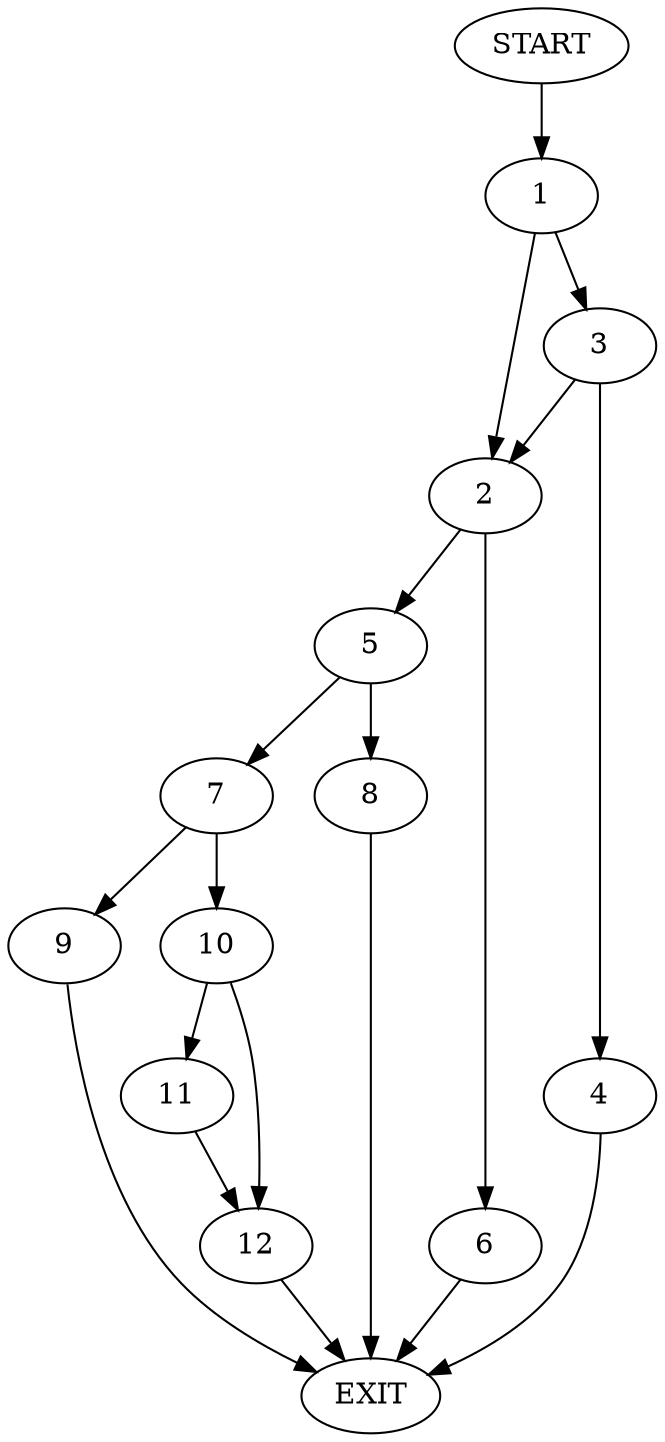 digraph {
0 [label="START"]
13 [label="EXIT"]
0 -> 1
1 -> 2
1 -> 3
3 -> 4
3 -> 2
2 -> 5
2 -> 6
4 -> 13
5 -> 7
5 -> 8
6 -> 13
8 -> 13
7 -> 9
7 -> 10
9 -> 13
10 -> 11
10 -> 12
11 -> 12
12 -> 13
}
